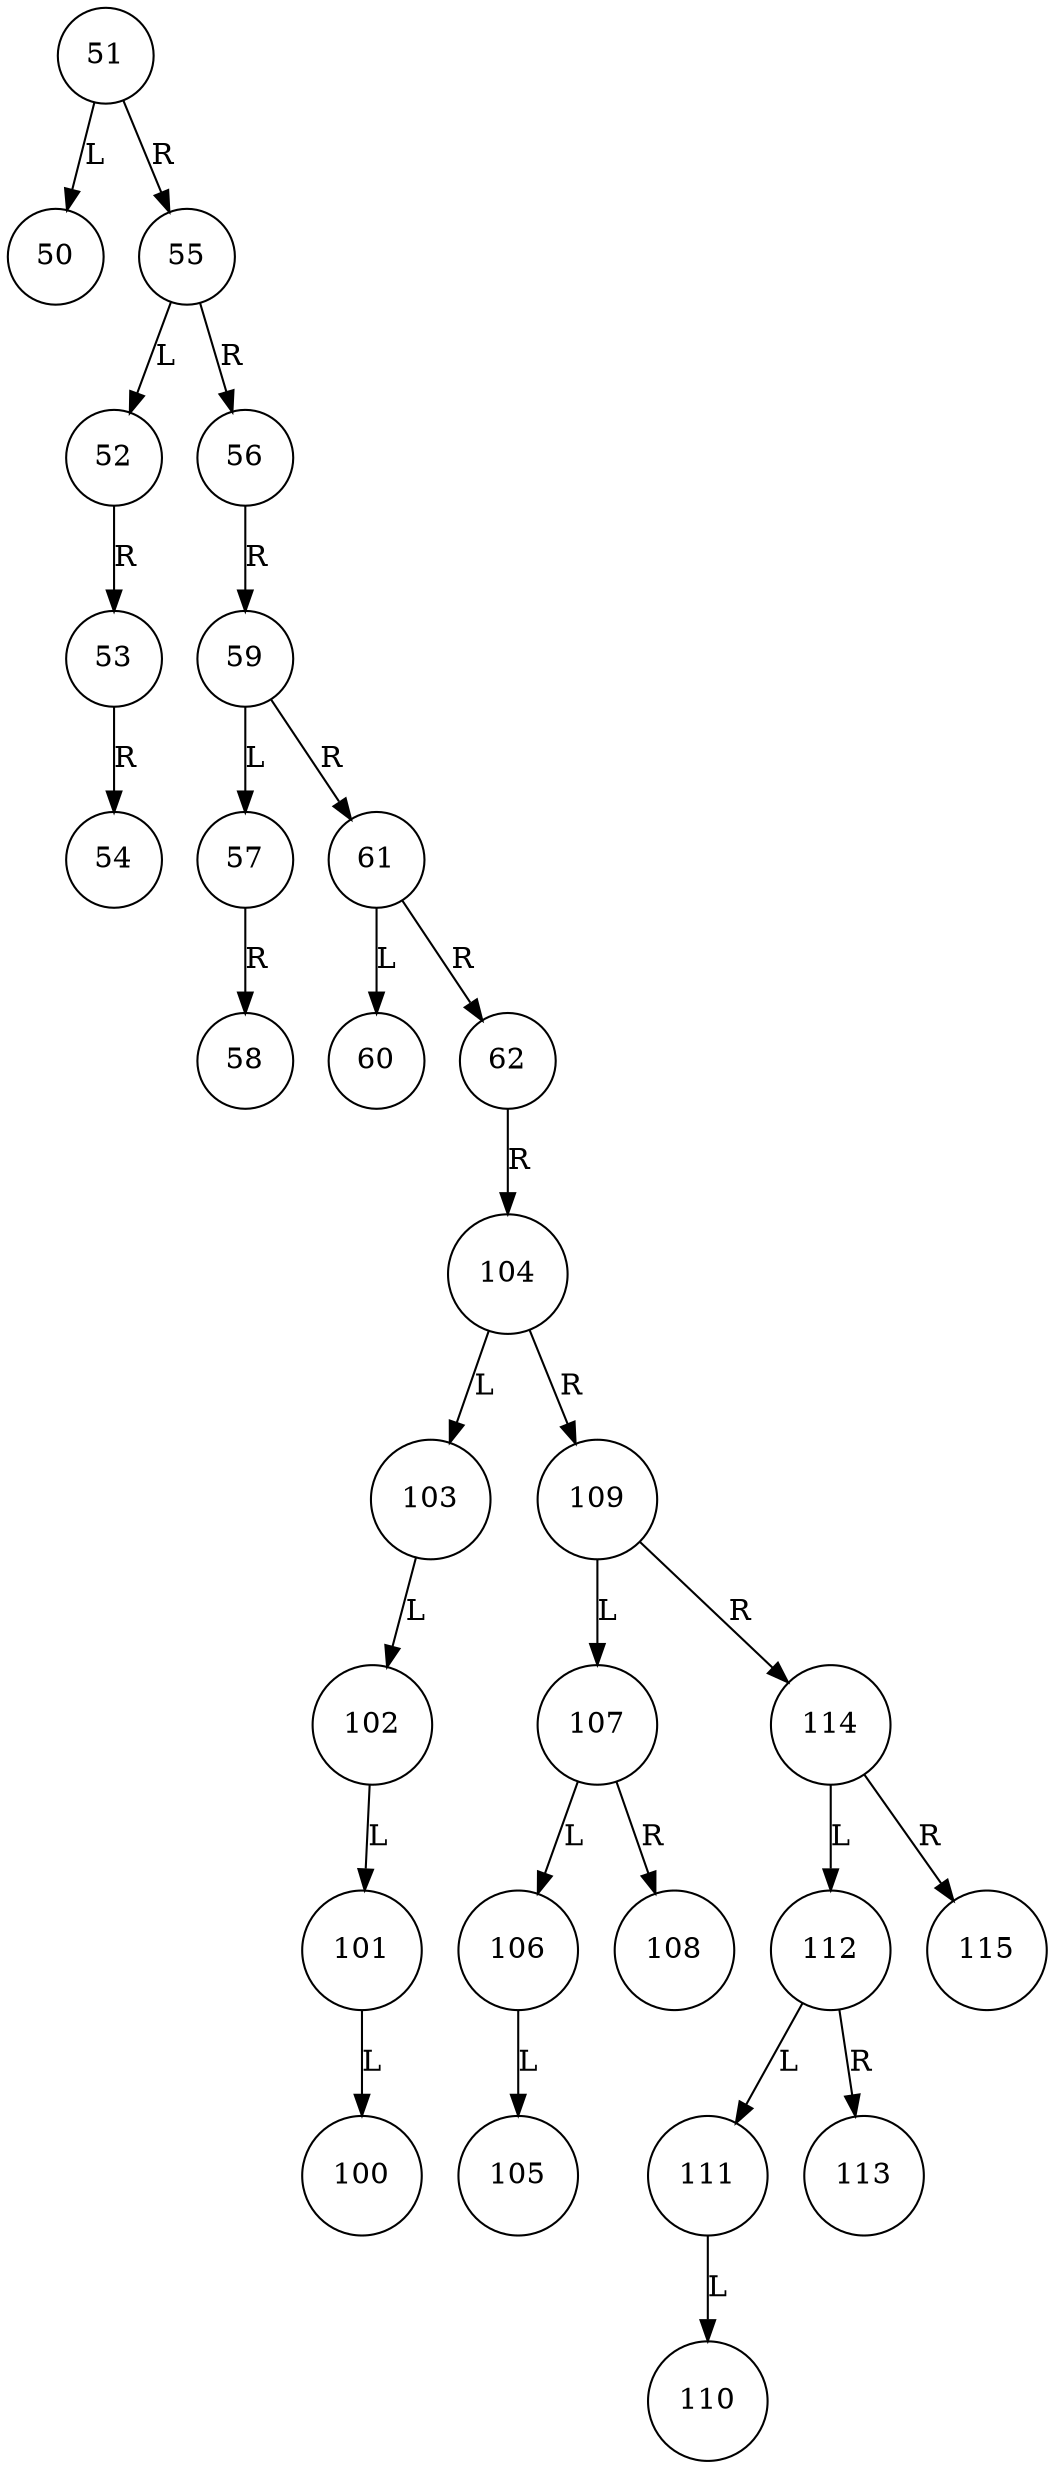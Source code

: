 digraph G{
node [shape=circle];
"2032378307568"[label="51"];
"2032380718496"[label="50"];
"2032378350064"[label="55"];
"2032380333168"[label="52"];
"2032380542496"[label="53"];
"2032380613472"[label="54"];
"2032380282608"[label="56"];
"2032380390752"[label="59"];
"2032380754832"[label="57"];
"2032380827232"[label="58"];
"2032380442672"[label="61"];
"2032380649136"[label="60"];
"2032380510016"[label="62"];
"2032380841872"[label="104"];
"2032380850800"[label="103"];
"2032383275904"[label="102"];
"2032383297072"[label="101"];
"2032383307344"[label="100"];
"2032380863712"[label="109"];
"2032380873504"[label="107"];
"2032383257184"[label="106"];
"2032383551120"[label="105"];
"2032383521648"[label="108"];
"2032380814704"[label="114"];
"2032383285264"[label="112"];
"2032383315936"[label="111"];
"2032383533120"[label="110"];
"2032383544304"[label="113"];
"2032383268032"[label="115"];
"2032378307568" -> "2032380718496" [label = "L"];
"2032378307568" -> "2032378350064" [label = "R"];
"2032378350064" -> "2032380333168" [label = "L"];
"2032378350064" -> "2032380282608" [label = "R"];
"2032380333168" -> "2032380542496" [label = "R"];
"2032380542496" -> "2032380613472" [label = "R"];
"2032380282608" -> "2032380390752" [label = "R"];
"2032380390752" -> "2032380754832" [label = "L"];
"2032380390752" -> "2032380442672" [label = "R"];
"2032380754832" -> "2032380827232" [label = "R"];
"2032380442672" -> "2032380649136" [label = "L"];
"2032380442672" -> "2032380510016" [label = "R"];
"2032380510016" -> "2032380841872" [label = "R"];
"2032380841872" -> "2032380850800" [label = "L"];
"2032380841872" -> "2032380863712" [label = "R"];
"2032380850800" -> "2032383275904" [label = "L"];
"2032383275904" -> "2032383297072" [label = "L"];
"2032383297072" -> "2032383307344" [label = "L"];
"2032380863712" -> "2032380873504" [label = "L"];
"2032380863712" -> "2032380814704" [label = "R"];
"2032380873504" -> "2032383257184" [label = "L"];
"2032380873504" -> "2032383521648" [label = "R"];
"2032383257184" -> "2032383551120" [label = "L"];
"2032380814704" -> "2032383285264" [label = "L"];
"2032380814704" -> "2032383268032" [label = "R"];
"2032383285264" -> "2032383315936" [label = "L"];
"2032383285264" -> "2032383544304" [label = "R"];
"2032383315936" -> "2032383533120" [label = "L"];
}

